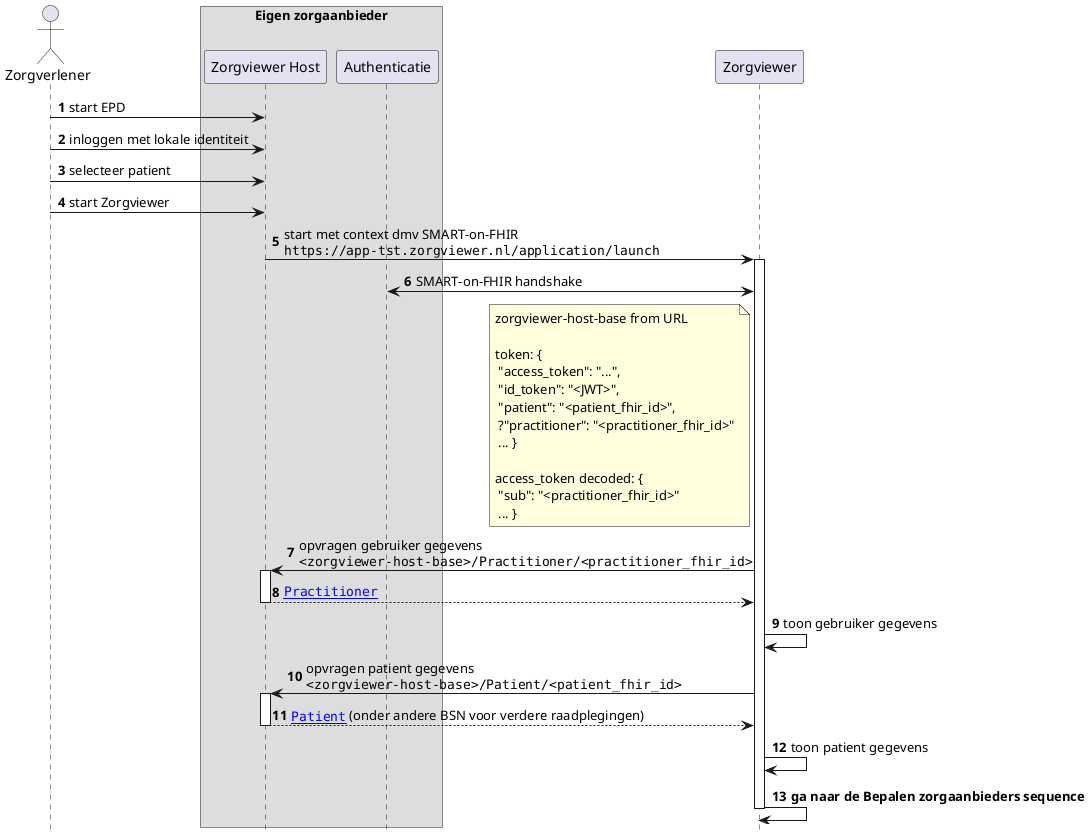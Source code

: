 @startuml
hide footbox
autonumber

actor Zorgverlener
box "Eigen zorgaanbieder"
participant "Zorgviewer Host" as Host
participant Authenticatie
end box
participant Zorgviewer

Zorgverlener->Host: start EPD
Zorgverlener->Host: inloggen met lokale identiteit
Zorgverlener->Host: selecteer patient
Zorgverlener->Host: start Zorgviewer
Host->Zorgviewer: start met context dmv SMART-on-FHIR \n""https://app-tst.zorgviewer.nl/application/launch""
activate Zorgviewer
Zorgviewer<->Authenticatie: SMART-on-FHIR handshake
note left Zorgviewer
 zorgviewer-host-base from URL
 
 token: {
  "access_token": "...",
  "id_token": "<JWT>",
  "patient": "<patient_fhir_id>",
  ?"practitioner": "<practitioner_fhir_id>"
  ... }

 access_token decoded: {
  "sub": "<practitioner_fhir_id>"
  ... }
end note
Zorgviewer->Host: opvragen gebruiker gegevens\n""<zorgviewer-host-base>/Practitioner/<practitioner_fhir_id>""
activate Host
Host-->Zorgviewer: ""[[StructureDefinition-Practitioner.html Practitioner]]""
deactivate Host
Zorgviewer->Zorgviewer: toon gebruiker gegevens

Zorgviewer->Host: opvragen patient gegevens\n""<zorgviewer-host-base>/Patient/<patient_fhir_id>""
activate Host
Host-->Zorgviewer: ""[[StructureDefinition-Patient.html Patient]]"" (onder andere BSN voor verdere raadplegingen)
deactivate Host
Zorgviewer->Zorgviewer: toon patient gegevens

Zorgviewer->Zorgviewer: **ga naar de Bepalen zorgaanbieders sequence**

deactivate Zorgviewer

@enduml